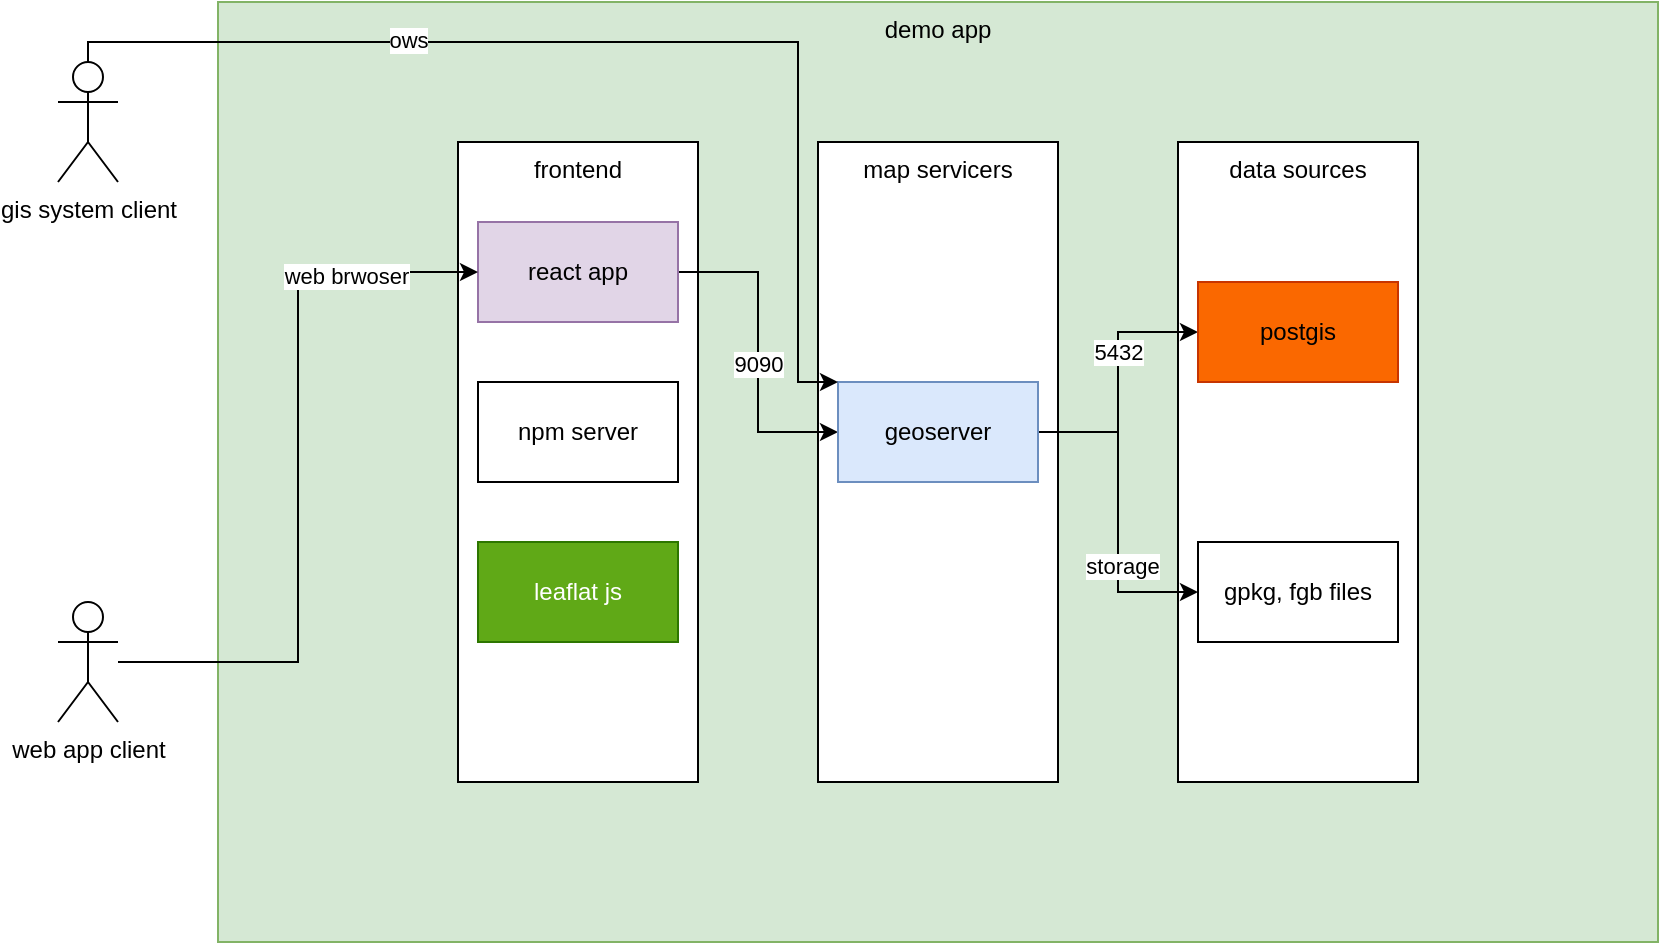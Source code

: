 <mxfile version="24.2.5" type="github">
  <diagram name="demo_app" id="geBIEhzVsfp1Pz-ehK7O">
    <mxGraphModel dx="1877" dy="530" grid="1" gridSize="10" guides="1" tooltips="1" connect="1" arrows="1" fold="1" page="1" pageScale="1" pageWidth="827" pageHeight="1169" math="0" shadow="0">
      <root>
        <mxCell id="0" />
        <mxCell id="1" parent="0" />
        <mxCell id="owpYiiaVRYTYWMBdLOHO-11" value="demo app" style="rounded=0;whiteSpace=wrap;html=1;verticalAlign=top;fillColor=#d5e8d4;strokeColor=#82b366;" vertex="1" parent="1">
          <mxGeometry x="50" y="20" width="720" height="470" as="geometry" />
        </mxCell>
        <mxCell id="owpYiiaVRYTYWMBdLOHO-1" value="frontend" style="rounded=0;whiteSpace=wrap;html=1;verticalAlign=top;" vertex="1" parent="1">
          <mxGeometry x="170" y="90" width="120" height="320" as="geometry" />
        </mxCell>
        <mxCell id="owpYiiaVRYTYWMBdLOHO-2" value="data sources" style="rounded=0;whiteSpace=wrap;html=1;verticalAlign=top;" vertex="1" parent="1">
          <mxGeometry x="530" y="90" width="120" height="320" as="geometry" />
        </mxCell>
        <mxCell id="owpYiiaVRYTYWMBdLOHO-3" value="map servicers" style="rounded=0;whiteSpace=wrap;html=1;verticalAlign=top;" vertex="1" parent="1">
          <mxGeometry x="350" y="90" width="120" height="320" as="geometry" />
        </mxCell>
        <mxCell id="owpYiiaVRYTYWMBdLOHO-12" style="edgeStyle=orthogonalEdgeStyle;rounded=0;orthogonalLoop=1;jettySize=auto;html=1;entryX=0;entryY=0.5;entryDx=0;entryDy=0;" edge="1" parent="1" source="owpYiiaVRYTYWMBdLOHO-4" target="owpYiiaVRYTYWMBdLOHO-8">
          <mxGeometry relative="1" as="geometry" />
        </mxCell>
        <mxCell id="owpYiiaVRYTYWMBdLOHO-23" value="9090" style="edgeLabel;html=1;align=center;verticalAlign=middle;resizable=0;points=[];" vertex="1" connectable="0" parent="owpYiiaVRYTYWMBdLOHO-12">
          <mxGeometry x="0.072" relative="1" as="geometry">
            <mxPoint as="offset" />
          </mxGeometry>
        </mxCell>
        <mxCell id="owpYiiaVRYTYWMBdLOHO-4" value="react app" style="rounded=0;whiteSpace=wrap;html=1;fillColor=#e1d5e7;strokeColor=#9673a6;" vertex="1" parent="1">
          <mxGeometry x="180" y="130" width="100" height="50" as="geometry" />
        </mxCell>
        <mxCell id="owpYiiaVRYTYWMBdLOHO-6" value="npm server" style="rounded=0;whiteSpace=wrap;html=1;" vertex="1" parent="1">
          <mxGeometry x="180" y="210" width="100" height="50" as="geometry" />
        </mxCell>
        <mxCell id="owpYiiaVRYTYWMBdLOHO-7" value="leaflat js" style="rounded=0;whiteSpace=wrap;html=1;fillColor=#60a917;fontColor=#ffffff;strokeColor=#2D7600;" vertex="1" parent="1">
          <mxGeometry x="180" y="290" width="100" height="50" as="geometry" />
        </mxCell>
        <mxCell id="owpYiiaVRYTYWMBdLOHO-13" style="edgeStyle=orthogonalEdgeStyle;rounded=0;orthogonalLoop=1;jettySize=auto;html=1;entryX=0;entryY=0.5;entryDx=0;entryDy=0;" edge="1" parent="1" source="owpYiiaVRYTYWMBdLOHO-8" target="owpYiiaVRYTYWMBdLOHO-9">
          <mxGeometry relative="1" as="geometry" />
        </mxCell>
        <mxCell id="owpYiiaVRYTYWMBdLOHO-21" value="5432" style="edgeLabel;html=1;align=center;verticalAlign=middle;resizable=0;points=[];" vertex="1" connectable="0" parent="owpYiiaVRYTYWMBdLOHO-13">
          <mxGeometry x="0.234" relative="1" as="geometry">
            <mxPoint as="offset" />
          </mxGeometry>
        </mxCell>
        <mxCell id="owpYiiaVRYTYWMBdLOHO-14" style="edgeStyle=orthogonalEdgeStyle;rounded=0;orthogonalLoop=1;jettySize=auto;html=1;exitX=1;exitY=0.5;exitDx=0;exitDy=0;entryX=0;entryY=0.5;entryDx=0;entryDy=0;" edge="1" parent="1" source="owpYiiaVRYTYWMBdLOHO-8" target="owpYiiaVRYTYWMBdLOHO-10">
          <mxGeometry relative="1" as="geometry" />
        </mxCell>
        <mxCell id="owpYiiaVRYTYWMBdLOHO-22" value="storage" style="edgeLabel;html=1;align=center;verticalAlign=middle;resizable=0;points=[];" vertex="1" connectable="0" parent="owpYiiaVRYTYWMBdLOHO-14">
          <mxGeometry x="0.335" y="2" relative="1" as="geometry">
            <mxPoint as="offset" />
          </mxGeometry>
        </mxCell>
        <mxCell id="owpYiiaVRYTYWMBdLOHO-8" value="geoserver" style="rounded=0;whiteSpace=wrap;html=1;fillColor=#dae8fc;strokeColor=#6c8ebf;" vertex="1" parent="1">
          <mxGeometry x="360" y="210" width="100" height="50" as="geometry" />
        </mxCell>
        <mxCell id="owpYiiaVRYTYWMBdLOHO-9" value="postgis" style="rounded=0;whiteSpace=wrap;html=1;fillColor=#fa6800;fontColor=#000000;strokeColor=#C73500;" vertex="1" parent="1">
          <mxGeometry x="540" y="160" width="100" height="50" as="geometry" />
        </mxCell>
        <mxCell id="owpYiiaVRYTYWMBdLOHO-10" value="gpkg, fgb files" style="rounded=0;whiteSpace=wrap;html=1;" vertex="1" parent="1">
          <mxGeometry x="540" y="290" width="100" height="50" as="geometry" />
        </mxCell>
        <mxCell id="owpYiiaVRYTYWMBdLOHO-18" style="edgeStyle=orthogonalEdgeStyle;rounded=0;orthogonalLoop=1;jettySize=auto;html=1;entryX=0;entryY=0;entryDx=0;entryDy=0;" edge="1" parent="1" source="owpYiiaVRYTYWMBdLOHO-15" target="owpYiiaVRYTYWMBdLOHO-8">
          <mxGeometry relative="1" as="geometry">
            <Array as="points">
              <mxPoint x="-15" y="40" />
              <mxPoint x="340" y="40" />
              <mxPoint x="340" y="210" />
            </Array>
          </mxGeometry>
        </mxCell>
        <mxCell id="owpYiiaVRYTYWMBdLOHO-25" value="ows" style="edgeLabel;html=1;align=center;verticalAlign=middle;resizable=0;points=[];" vertex="1" connectable="0" parent="owpYiiaVRYTYWMBdLOHO-18">
          <mxGeometry x="-0.39" y="1" relative="1" as="geometry">
            <mxPoint as="offset" />
          </mxGeometry>
        </mxCell>
        <mxCell id="owpYiiaVRYTYWMBdLOHO-15" value="gis system client" style="shape=umlActor;verticalLabelPosition=bottom;verticalAlign=top;html=1;outlineConnect=0;" vertex="1" parent="1">
          <mxGeometry x="-30" y="50" width="30" height="60" as="geometry" />
        </mxCell>
        <mxCell id="owpYiiaVRYTYWMBdLOHO-17" style="edgeStyle=orthogonalEdgeStyle;rounded=0;orthogonalLoop=1;jettySize=auto;html=1;entryX=0;entryY=0.5;entryDx=0;entryDy=0;" edge="1" parent="1" source="owpYiiaVRYTYWMBdLOHO-16" target="owpYiiaVRYTYWMBdLOHO-4">
          <mxGeometry relative="1" as="geometry" />
        </mxCell>
        <mxCell id="owpYiiaVRYTYWMBdLOHO-20" value="web brwoser" style="edgeLabel;html=1;align=center;verticalAlign=middle;resizable=0;points=[];" vertex="1" connectable="0" parent="owpYiiaVRYTYWMBdLOHO-17">
          <mxGeometry x="0.644" y="-2" relative="1" as="geometry">
            <mxPoint as="offset" />
          </mxGeometry>
        </mxCell>
        <mxCell id="owpYiiaVRYTYWMBdLOHO-16" value="web app client" style="shape=umlActor;verticalLabelPosition=bottom;verticalAlign=top;html=1;outlineConnect=0;" vertex="1" parent="1">
          <mxGeometry x="-30" y="320" width="30" height="60" as="geometry" />
        </mxCell>
      </root>
    </mxGraphModel>
  </diagram>
</mxfile>
